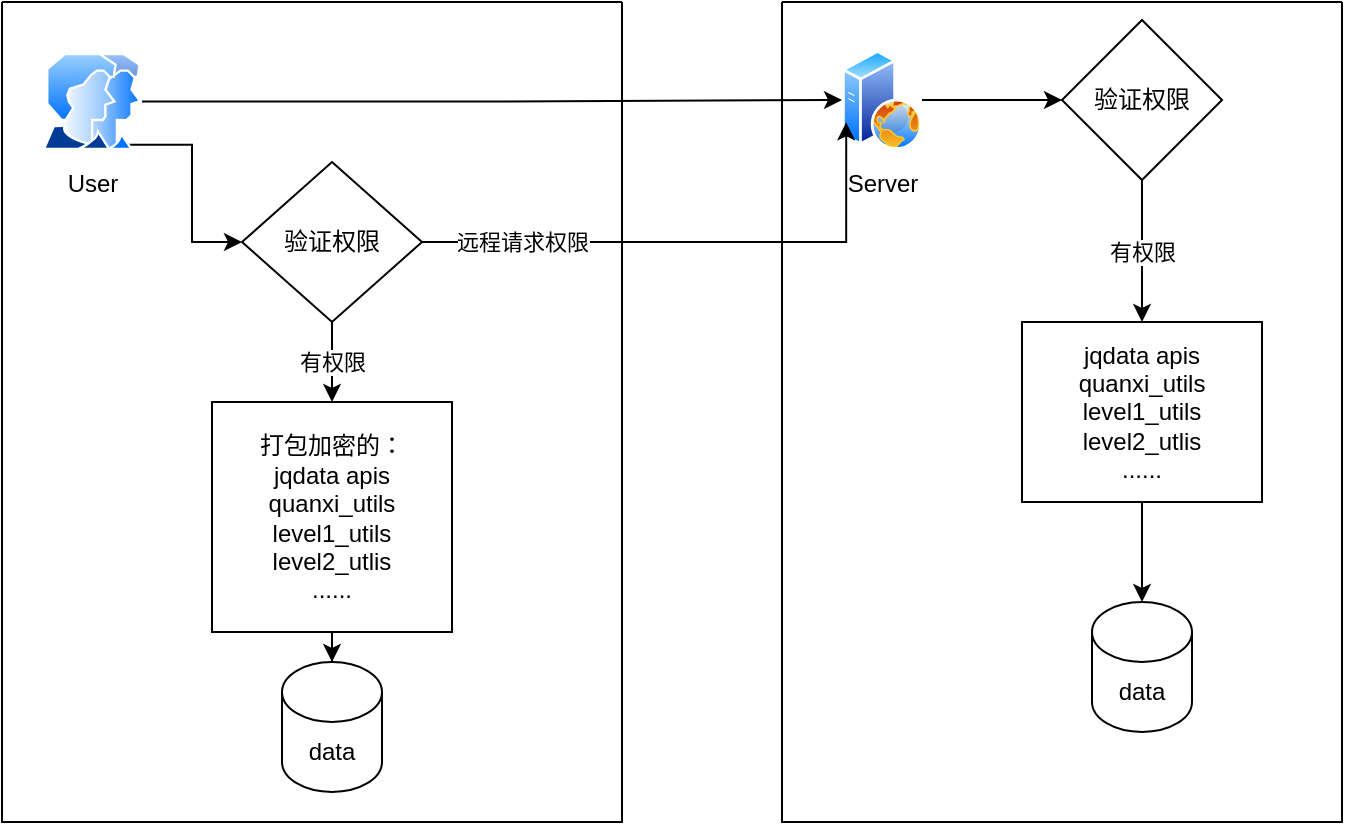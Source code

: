 <mxfile version="21.0.6" type="github">
  <diagram id="UiQfDzBn7at2XcCDfYlz" name="第 1 页">
    <mxGraphModel dx="1050" dy="590" grid="1" gridSize="10" guides="1" tooltips="1" connect="1" arrows="1" fold="1" page="1" pageScale="1" pageWidth="827" pageHeight="1169" math="0" shadow="0">
      <root>
        <mxCell id="0" />
        <mxCell id="1" parent="0" />
        <mxCell id="Ld0v2mLa0dWkkSjtZ8-k-2" value="" style="swimlane;startSize=0;" vertex="1" parent="1">
          <mxGeometry x="400" y="270" width="280" height="410" as="geometry" />
        </mxCell>
        <mxCell id="Ld0v2mLa0dWkkSjtZ8-k-8" style="edgeStyle=orthogonalEdgeStyle;rounded=0;orthogonalLoop=1;jettySize=auto;html=1;exitX=1;exitY=0.5;exitDx=0;exitDy=0;entryX=0;entryY=0.5;entryDx=0;entryDy=0;" edge="1" parent="Ld0v2mLa0dWkkSjtZ8-k-2" source="Ld0v2mLa0dWkkSjtZ8-k-4" target="Ld0v2mLa0dWkkSjtZ8-k-6">
          <mxGeometry relative="1" as="geometry" />
        </mxCell>
        <mxCell id="Ld0v2mLa0dWkkSjtZ8-k-4" value="Server" style="aspect=fixed;perimeter=ellipsePerimeter;html=1;align=center;shadow=0;dashed=0;spacingTop=3;image;image=img/lib/active_directory/web_server.svg;" vertex="1" parent="Ld0v2mLa0dWkkSjtZ8-k-2">
          <mxGeometry x="30" y="24" width="40" height="50" as="geometry" />
        </mxCell>
        <mxCell id="Ld0v2mLa0dWkkSjtZ8-k-5" value="data" style="shape=cylinder3;whiteSpace=wrap;html=1;boundedLbl=1;backgroundOutline=1;size=15;" vertex="1" parent="Ld0v2mLa0dWkkSjtZ8-k-2">
          <mxGeometry x="155" y="300" width="50" height="65" as="geometry" />
        </mxCell>
        <mxCell id="Ld0v2mLa0dWkkSjtZ8-k-10" value="有权限" style="edgeStyle=orthogonalEdgeStyle;rounded=0;orthogonalLoop=1;jettySize=auto;html=1;exitX=0.5;exitY=1;exitDx=0;exitDy=0;entryX=0.5;entryY=0;entryDx=0;entryDy=0;" edge="1" parent="Ld0v2mLa0dWkkSjtZ8-k-2" source="Ld0v2mLa0dWkkSjtZ8-k-6" target="Ld0v2mLa0dWkkSjtZ8-k-9">
          <mxGeometry relative="1" as="geometry" />
        </mxCell>
        <mxCell id="Ld0v2mLa0dWkkSjtZ8-k-6" value="验证权限" style="rhombus;whiteSpace=wrap;html=1;" vertex="1" parent="Ld0v2mLa0dWkkSjtZ8-k-2">
          <mxGeometry x="140" y="9" width="80" height="80" as="geometry" />
        </mxCell>
        <mxCell id="Ld0v2mLa0dWkkSjtZ8-k-12" style="edgeStyle=orthogonalEdgeStyle;rounded=0;orthogonalLoop=1;jettySize=auto;html=1;entryX=0.5;entryY=0;entryDx=0;entryDy=0;entryPerimeter=0;" edge="1" parent="Ld0v2mLa0dWkkSjtZ8-k-2" source="Ld0v2mLa0dWkkSjtZ8-k-9" target="Ld0v2mLa0dWkkSjtZ8-k-5">
          <mxGeometry relative="1" as="geometry" />
        </mxCell>
        <mxCell id="Ld0v2mLa0dWkkSjtZ8-k-9" value="jqdata apis&lt;br&gt;quanxi_utils&lt;br&gt;level1_utils&lt;br&gt;level2_utlis&lt;br&gt;......" style="rounded=0;whiteSpace=wrap;html=1;" vertex="1" parent="Ld0v2mLa0dWkkSjtZ8-k-2">
          <mxGeometry x="120" y="160" width="120" height="90" as="geometry" />
        </mxCell>
        <mxCell id="Ld0v2mLa0dWkkSjtZ8-k-3" value="" style="swimlane;startSize=0;" vertex="1" parent="1">
          <mxGeometry x="10" y="270" width="310" height="410" as="geometry" />
        </mxCell>
        <mxCell id="Ld0v2mLa0dWkkSjtZ8-k-15" style="edgeStyle=orthogonalEdgeStyle;rounded=0;orthogonalLoop=1;jettySize=auto;html=1;exitX=0.75;exitY=1;exitDx=0;exitDy=0;entryX=0;entryY=0.5;entryDx=0;entryDy=0;" edge="1" parent="Ld0v2mLa0dWkkSjtZ8-k-3" source="Ld0v2mLa0dWkkSjtZ8-k-1" target="Ld0v2mLa0dWkkSjtZ8-k-14">
          <mxGeometry relative="1" as="geometry" />
        </mxCell>
        <mxCell id="Ld0v2mLa0dWkkSjtZ8-k-1" value="User" style="aspect=fixed;perimeter=ellipsePerimeter;html=1;align=center;shadow=0;dashed=0;spacingTop=3;image;image=img/lib/active_directory/user_accounts.svg;" vertex="1" parent="Ld0v2mLa0dWkkSjtZ8-k-3">
          <mxGeometry x="20" y="25.5" width="50" height="48.5" as="geometry" />
        </mxCell>
        <mxCell id="Ld0v2mLa0dWkkSjtZ8-k-23" value="有权限" style="edgeStyle=orthogonalEdgeStyle;rounded=0;orthogonalLoop=1;jettySize=auto;html=1;entryX=0.5;entryY=0;entryDx=0;entryDy=0;" edge="1" parent="Ld0v2mLa0dWkkSjtZ8-k-3" source="Ld0v2mLa0dWkkSjtZ8-k-14" target="Ld0v2mLa0dWkkSjtZ8-k-18">
          <mxGeometry relative="1" as="geometry" />
        </mxCell>
        <mxCell id="Ld0v2mLa0dWkkSjtZ8-k-14" value="验证权限" style="rhombus;whiteSpace=wrap;html=1;" vertex="1" parent="Ld0v2mLa0dWkkSjtZ8-k-3">
          <mxGeometry x="120" y="80" width="90" height="80" as="geometry" />
        </mxCell>
        <mxCell id="Ld0v2mLa0dWkkSjtZ8-k-21" style="edgeStyle=orthogonalEdgeStyle;rounded=0;orthogonalLoop=1;jettySize=auto;html=1;entryX=0.5;entryY=0;entryDx=0;entryDy=0;entryPerimeter=0;" edge="1" parent="Ld0v2mLa0dWkkSjtZ8-k-3" source="Ld0v2mLa0dWkkSjtZ8-k-18" target="Ld0v2mLa0dWkkSjtZ8-k-19">
          <mxGeometry relative="1" as="geometry" />
        </mxCell>
        <mxCell id="Ld0v2mLa0dWkkSjtZ8-k-18" value="打包加密的：&lt;br&gt;jqdata apis&lt;br&gt;quanxi_utils&lt;br&gt;level1_utils&lt;br&gt;level2_utlis&lt;br&gt;......" style="rounded=0;whiteSpace=wrap;html=1;" vertex="1" parent="Ld0v2mLa0dWkkSjtZ8-k-3">
          <mxGeometry x="105" y="200" width="120" height="115" as="geometry" />
        </mxCell>
        <mxCell id="Ld0v2mLa0dWkkSjtZ8-k-19" value="data" style="shape=cylinder3;whiteSpace=wrap;html=1;boundedLbl=1;backgroundOutline=1;size=15;" vertex="1" parent="Ld0v2mLa0dWkkSjtZ8-k-3">
          <mxGeometry x="140" y="330" width="50" height="65" as="geometry" />
        </mxCell>
        <mxCell id="Ld0v2mLa0dWkkSjtZ8-k-13" style="edgeStyle=orthogonalEdgeStyle;rounded=0;orthogonalLoop=1;jettySize=auto;html=1;" edge="1" parent="1" source="Ld0v2mLa0dWkkSjtZ8-k-1" target="Ld0v2mLa0dWkkSjtZ8-k-4">
          <mxGeometry relative="1" as="geometry" />
        </mxCell>
        <mxCell id="Ld0v2mLa0dWkkSjtZ8-k-16" style="edgeStyle=orthogonalEdgeStyle;rounded=0;orthogonalLoop=1;jettySize=auto;html=1;entryX=0;entryY=0.75;entryDx=0;entryDy=0;" edge="1" parent="1" source="Ld0v2mLa0dWkkSjtZ8-k-14" target="Ld0v2mLa0dWkkSjtZ8-k-4">
          <mxGeometry relative="1" as="geometry" />
        </mxCell>
        <mxCell id="Ld0v2mLa0dWkkSjtZ8-k-17" value="远程请求权限" style="edgeLabel;html=1;align=center;verticalAlign=middle;resizable=0;points=[];" vertex="1" connectable="0" parent="Ld0v2mLa0dWkkSjtZ8-k-16">
          <mxGeometry x="-0.685" y="-1" relative="1" as="geometry">
            <mxPoint x="7" y="-1" as="offset" />
          </mxGeometry>
        </mxCell>
      </root>
    </mxGraphModel>
  </diagram>
</mxfile>
